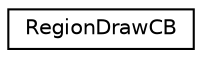 digraph G
{
  edge [fontname="Helvetica",fontsize="10",labelfontname="Helvetica",labelfontsize="10"];
  node [fontname="Helvetica",fontsize="10",shape=record];
  rankdir=LR;
  Node1 [label="RegionDrawCB",height=0.2,width=0.4,color="black", fillcolor="white", style="filled",URL="$dc/d59/structRegionDrawCB.html"];
}
